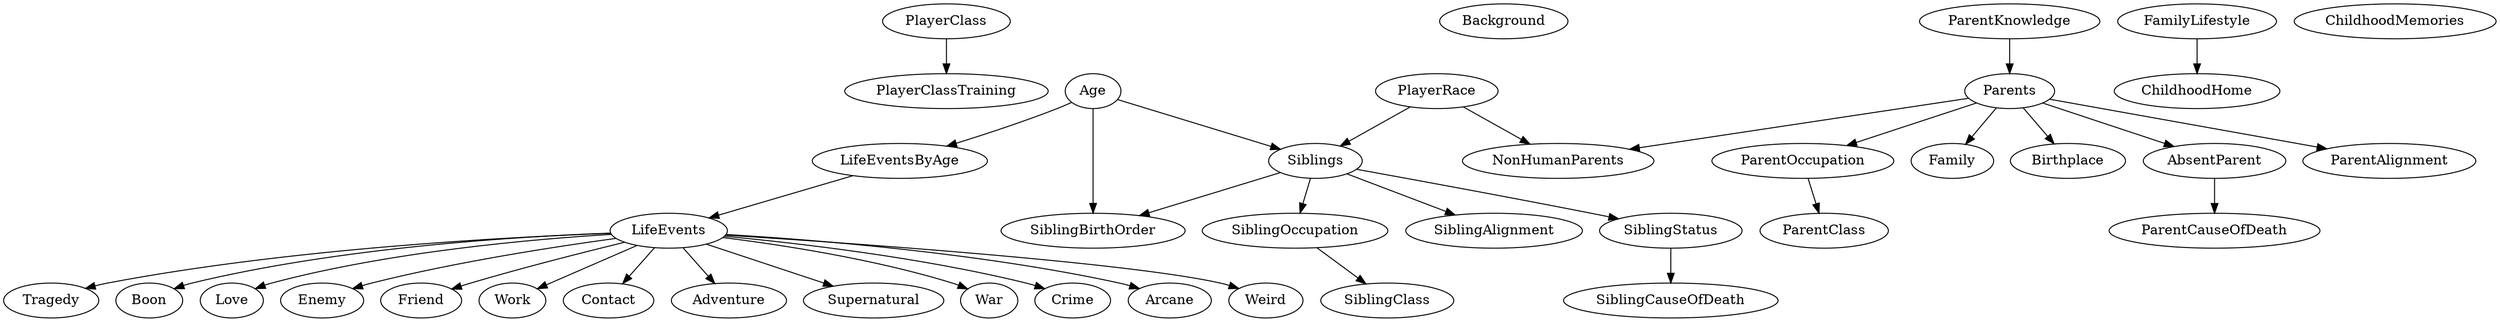 strict digraph flow {
    PlayerClass -> PlayerClassTraining;
    Background;
    Age -> { LifeEventsByAge SiblingBirthOrder Siblings };
    PlayerRace -> { Siblings NonHumanParents };
    ParentKnowledge -> Parents;
    FamilyLifestyle -> ChildhoodHome;
    ChildhoodMemories;
    Siblings -> { SiblingBirthOrder SiblingOccupation SiblingAlignment SiblingStatus };
    Parents -> { NonHumanParents ParentOccupation Family Birthplace AbsentParent ParentAlignment };
    LifeEventsByAge -> LifeEvents;
    LifeEvents -> { Tragedy Boon Love Enemy Friend Work Contact Adventure Supernatural War Crime Arcane Weird };
    SiblingOccupation -> SiblingClass;
    SiblingStatus -> SiblingCauseOfDeath;
    AbsentParent -> ParentCauseOfDeath;
    ParentOccupation -> ParentClass;
}